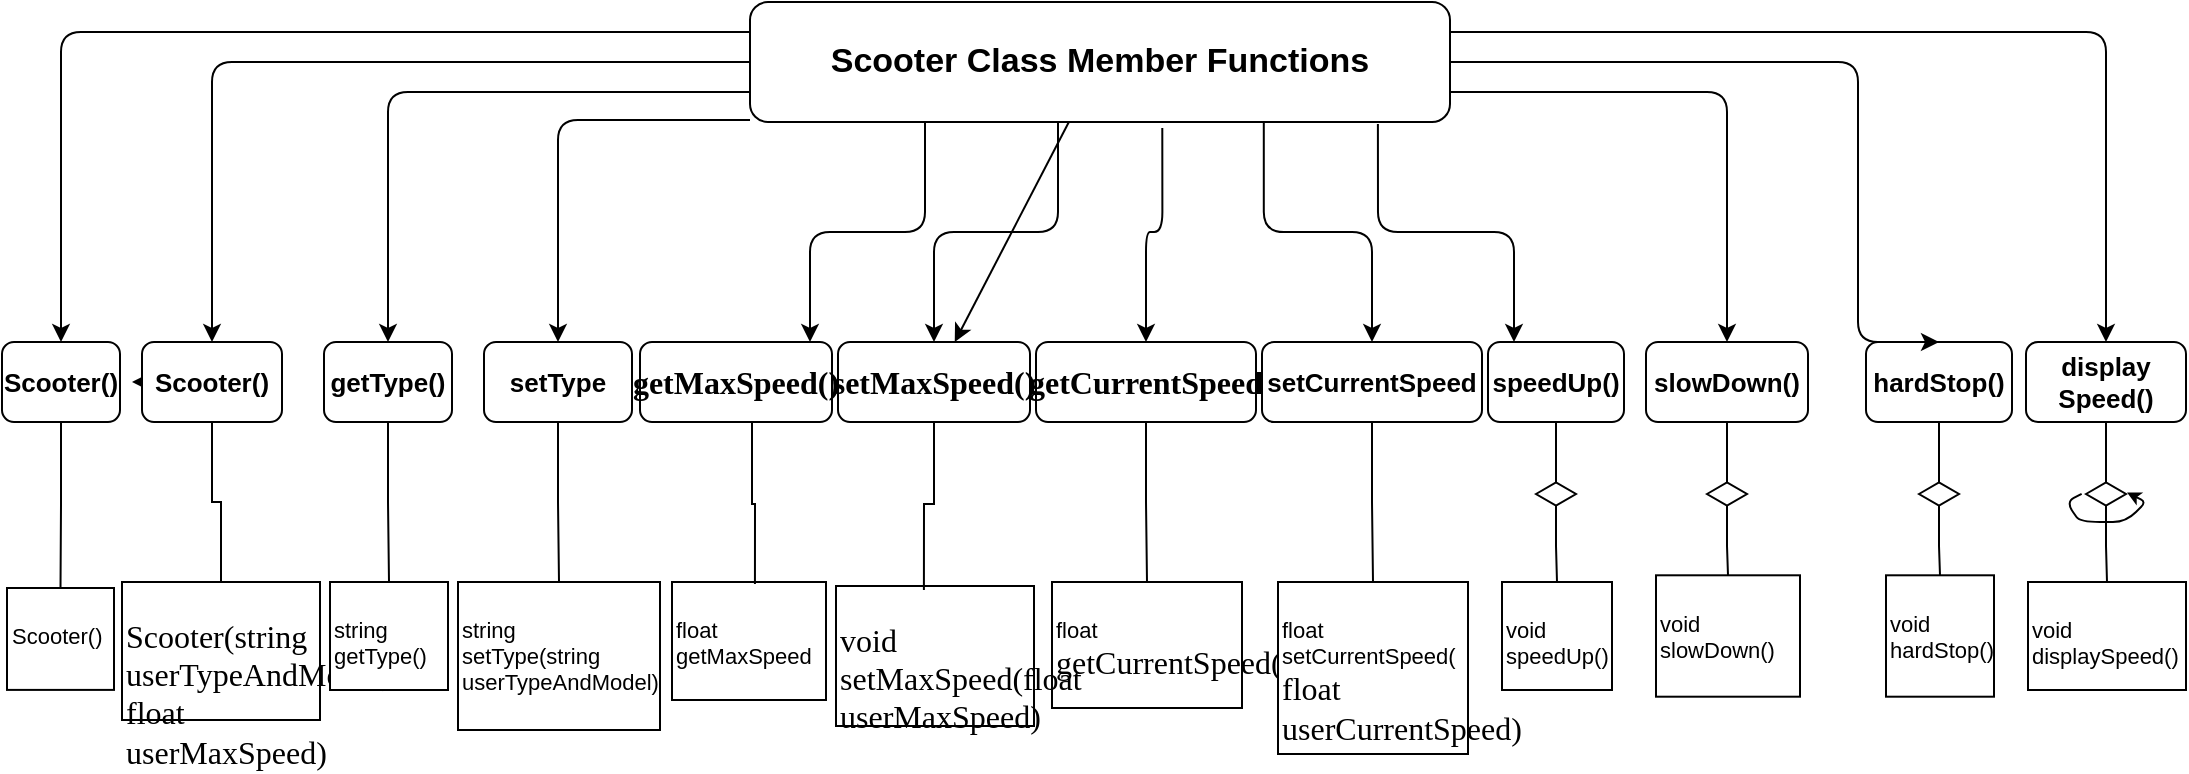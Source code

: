 <mxfile>
    <diagram name="Page-1" id="hHpF1baUSTz2clY-Ota8">
        <mxGraphModel dx="625" dy="656" grid="0" gridSize="1" guides="1" tooltips="1" connect="1" arrows="1" fold="1" page="1" pageScale="1" pageWidth="1100" pageHeight="850" background="#FFFFFF" math="0" shadow="0">
            <root>
                <mxCell id="0"/>
                <mxCell id="1" parent="0"/>
                <mxCell id="58" style="edgeStyle=orthogonalEdgeStyle;html=1;strokeColor=#000000;exitX=0;exitY=0.5;exitDx=0;exitDy=0;entryX=0.5;entryY=0;entryDx=0;entryDy=0;" parent="1" source="AFJ6fUOBSR2v7E0Lf3oa-3" target="11" edge="1">
                    <mxGeometry relative="1" as="geometry">
                        <mxPoint x="366" y="64" as="sourcePoint"/>
                        <mxPoint x="116" y="164" as="targetPoint"/>
                    </mxGeometry>
                </mxCell>
                <mxCell id="60" style="edgeStyle=orthogonalEdgeStyle;html=1;strokeColor=#000000;exitX=0.897;exitY=1.017;exitDx=0;exitDy=0;exitPerimeter=0;" parent="1" source="AFJ6fUOBSR2v7E0Lf3oa-3" target="41" edge="1">
                    <mxGeometry relative="1" as="geometry">
                        <mxPoint x="727" y="139" as="sourcePoint"/>
                        <Array as="points">
                            <mxPoint x="689" y="145"/>
                            <mxPoint x="757" y="145"/>
                        </Array>
                    </mxGeometry>
                </mxCell>
                <mxCell id="61" style="edgeStyle=orthogonalEdgeStyle;html=1;exitX=0;exitY=0.75;exitDx=0;exitDy=0;strokeColor=#000000;entryX=0.5;entryY=0;entryDx=0;entryDy=0;" parent="1" source="AFJ6fUOBSR2v7E0Lf3oa-3" target="27" edge="1">
                    <mxGeometry relative="1" as="geometry"/>
                </mxCell>
                <mxCell id="62" style="edgeStyle=orthogonalEdgeStyle;html=1;strokeColor=#000000;" parent="1" source="AFJ6fUOBSR2v7E0Lf3oa-3" target="47" edge="1">
                    <mxGeometry relative="1" as="geometry">
                        <mxPoint x="418" y="110" as="sourcePoint"/>
                        <Array as="points">
                            <mxPoint x="279" y="89"/>
                        </Array>
                    </mxGeometry>
                </mxCell>
                <mxCell id="63" style="edgeStyle=orthogonalEdgeStyle;html=1;exitX=0.589;exitY=1.05;exitDx=0;exitDy=0;strokeColor=#000000;exitPerimeter=0;" parent="1" source="AFJ6fUOBSR2v7E0Lf3oa-3" target="35" edge="1">
                    <mxGeometry relative="1" as="geometry"/>
                </mxCell>
                <mxCell id="119" value="" style="edgeStyle=none;html=1;" edge="1" parent="1" source="AFJ6fUOBSR2v7E0Lf3oa-3" target="113">
                    <mxGeometry relative="1" as="geometry"/>
                </mxCell>
                <mxCell id="AFJ6fUOBSR2v7E0Lf3oa-3" value="&lt;p class=&quot;MsoNormal&quot; style=&quot;font-size: 17px;&quot;&gt;Scooter Class Member Functions&lt;/p&gt;" style="rounded=1;whiteSpace=wrap;html=1;fillStyle=auto;strokeColor=#000000;fontColor=#000000;fillColor=#ffffff;fontSize=17;fontStyle=1" parent="1" vertex="1">
                    <mxGeometry x="375" y="30" width="350" height="60" as="geometry"/>
                </mxCell>
                <mxCell id="10" style="rounded=0;orthogonalLoop=1;jettySize=auto;html=1;fontSize=17;fontColor=#000000;startArrow=none;edgeStyle=orthogonalEdgeStyle;startFill=0;endArrow=none;endFill=0;strokeColor=#000000;" parent="1" source="11" target="12" edge="1">
                    <mxGeometry relative="1" as="geometry">
                        <mxPoint x="105.5" y="282" as="sourcePoint"/>
                    </mxGeometry>
                </mxCell>
                <mxCell id="79" value="" style="edgeStyle=none;html=1;" parent="1" source="11" edge="1">
                    <mxGeometry relative="1" as="geometry">
                        <mxPoint x="66" y="220" as="targetPoint"/>
                    </mxGeometry>
                </mxCell>
                <mxCell id="11" value="Scooter()" style="rounded=1;whiteSpace=wrap;html=1;fillStyle=auto;strokeColor=#000000;fontColor=#000000;fillColor=#ffffff;fontSize=13;fontStyle=1" parent="1" vertex="1">
                    <mxGeometry x="71" y="200" width="70" height="40" as="geometry"/>
                </mxCell>
                <mxCell id="12" value="&lt;p class=&quot;MsoNormal&quot;&gt;&lt;/p&gt;&lt;span class=&quot;notion-enable-hover&quot;&gt;&lt;span style=&quot;font-size:12.0pt;font-family:Consolas;mso-fareast-font-family:&amp;quot;Times New Roman&amp;quot;;&lt;br/&gt;mso-bidi-font-family:&amp;quot;Times New Roman&amp;quot;;mso-ansi-language:EN-US;mso-fareast-language:&lt;br/&gt;EN-US;mso-bidi-language:AR-SA&quot;&gt;Scooter(string userTypeAndModel, float&lt;br/&gt;userMaxSpeed)&lt;/span&gt;&lt;/span&gt;&lt;span&gt;&lt;br&gt;&lt;/span&gt;" style="rounded=0;whiteSpace=wrap;html=1;fillStyle=auto;strokeColor=#000000;fontSize=11;fontColor=#000000;fillColor=#ffffff;align=left;verticalAlign=top;" parent="1" vertex="1">
                    <mxGeometry x="61" y="320" width="99" height="69" as="geometry"/>
                </mxCell>
                <mxCell id="26" style="rounded=0;orthogonalLoop=1;jettySize=auto;html=1;fontSize=17;fontColor=#000000;startArrow=none;edgeStyle=orthogonalEdgeStyle;startFill=0;endArrow=none;endFill=0;strokeColor=#000000;" parent="1" source="27" target="28" edge="1">
                    <mxGeometry relative="1" as="geometry">
                        <mxPoint x="194" y="282" as="sourcePoint"/>
                    </mxGeometry>
                </mxCell>
                <mxCell id="27" value="getType()" style="rounded=1;whiteSpace=wrap;html=1;fillStyle=auto;strokeColor=#000000;fontColor=#000000;fillColor=#ffffff;fontSize=13;fontStyle=1" parent="1" vertex="1">
                    <mxGeometry x="162" y="200" width="64" height="40" as="geometry"/>
                </mxCell>
                <mxCell id="28" value="&lt;p class=&quot;MsoNormal&quot;&gt;&lt;/p&gt;string&lt;br&gt;&lt;span&gt;getType()&lt;br&gt;&lt;/span&gt;" style="rounded=0;whiteSpace=wrap;html=1;fillStyle=auto;strokeColor=#000000;fontSize=11;fontColor=#000000;fillColor=#ffffff;align=left;verticalAlign=top;" parent="1" vertex="1">
                    <mxGeometry x="165" y="320" width="59" height="54" as="geometry"/>
                </mxCell>
                <mxCell id="34" style="rounded=0;orthogonalLoop=1;jettySize=auto;html=1;exitX=0.5;exitY=1;exitDx=0;exitDy=0;fontSize=17;fontColor=#000000;startArrow=none;edgeStyle=orthogonalEdgeStyle;startFill=0;endArrow=none;endFill=0;strokeColor=#000000;" parent="1" source="35" target="36" edge="1">
                    <mxGeometry relative="1" as="geometry">
                        <mxPoint x="573" y="282" as="sourcePoint"/>
                    </mxGeometry>
                </mxCell>
                <mxCell id="35" value="&lt;span style=&quot;font-size:12.0pt;font-family:&amp;quot;Times New Roman&amp;quot;,serif;&lt;br/&gt;mso-fareast-font-family:&amp;quot;Times New Roman&amp;quot;;mso-ansi-language:EN-US;mso-fareast-language:&lt;br/&gt;EN-US;mso-bidi-language:AR-SA&quot;&gt;getCurrentSpeed&lt;/span&gt;" style="rounded=1;whiteSpace=wrap;html=1;fillStyle=auto;strokeColor=#000000;fontColor=#000000;fillColor=#ffffff;fontSize=13;fontStyle=1" parent="1" vertex="1">
                    <mxGeometry x="518" y="200" width="110" height="40" as="geometry"/>
                </mxCell>
                <mxCell id="36" value="&lt;p class=&quot;MsoNormal&quot;&gt;&lt;/p&gt;float&lt;br&gt;&lt;span style=&quot;font-size:12.0pt;font-family:&amp;quot;Times New Roman&amp;quot;,serif;&lt;br/&gt;mso-fareast-font-family:&amp;quot;Times New Roman&amp;quot;;mso-ansi-language:EN-US;mso-fareast-language:&lt;br/&gt;EN-US;mso-bidi-language:AR-SA&quot;&gt;getCurrentSpeed()&lt;/span&gt;&lt;span&gt;&lt;br&gt;&lt;/span&gt;" style="rounded=0;whiteSpace=wrap;html=1;fillStyle=auto;strokeColor=#000000;fontSize=11;fontColor=#000000;fillColor=#ffffff;align=left;verticalAlign=top;" parent="1" vertex="1">
                    <mxGeometry x="526" y="320" width="95" height="63" as="geometry"/>
                </mxCell>
                <mxCell id="40" style="rounded=0;orthogonalLoop=1;jettySize=auto;html=1;exitX=0.5;exitY=1;exitDx=0;exitDy=0;fontSize=17;fontColor=#000000;startArrow=none;edgeStyle=orthogonalEdgeStyle;startFill=0;endArrow=none;endFill=0;strokeColor=#000000;" parent="1" source="45" target="42" edge="1">
                    <mxGeometry relative="1" as="geometry"/>
                </mxCell>
                <mxCell id="41" value="speedUp()" style="rounded=1;whiteSpace=wrap;html=1;fillStyle=auto;strokeColor=#000000;fontColor=#000000;fillColor=#ffffff;fontSize=13;fontStyle=1" parent="1" vertex="1">
                    <mxGeometry x="744" y="200" width="68" height="40" as="geometry"/>
                </mxCell>
                <mxCell id="42" value="&lt;p class=&quot;MsoNormal&quot;&gt;&lt;/p&gt;void&lt;br&gt;&lt;span&gt;speedUp&lt;/span&gt;()&lt;span&gt;&lt;br&gt;&lt;/span&gt;" style="rounded=0;whiteSpace=wrap;html=1;fillStyle=auto;strokeColor=#000000;fontSize=11;fontColor=#000000;fillColor=#ffffff;align=left;verticalAlign=top;" parent="1" vertex="1">
                    <mxGeometry x="751" y="320" width="55" height="54" as="geometry"/>
                </mxCell>
                <mxCell id="44" value="" style="rounded=0;orthogonalLoop=1;jettySize=auto;html=1;exitX=0.5;exitY=1;exitDx=0;exitDy=0;fontSize=17;fontColor=#000000;endArrow=none;edgeStyle=orthogonalEdgeStyle;startArrow=none;startFill=0;endFill=0;strokeColor=#000000;" parent="1" source="41" target="45" edge="1">
                    <mxGeometry relative="1" as="geometry">
                        <mxPoint x="830" y="240" as="sourcePoint"/>
                        <mxPoint x="839" y="320" as="targetPoint"/>
                    </mxGeometry>
                </mxCell>
                <mxCell id="45" value="" style="html=1;whiteSpace=wrap;aspect=fixed;shape=isoRectangle;fillStyle=auto;strokeColor=#000000;fontSize=17;fontColor=#000000;fillColor=#ffffff;" parent="1" vertex="1">
                    <mxGeometry x="768" y="270" width="20" height="12" as="geometry"/>
                </mxCell>
                <mxCell id="46" style="rounded=0;orthogonalLoop=1;jettySize=auto;html=1;fontSize=17;fontColor=#000000;startArrow=none;edgeStyle=orthogonalEdgeStyle;startFill=0;endArrow=none;endFill=0;strokeColor=#000000;" parent="1" source="47" target="48" edge="1">
                    <mxGeometry relative="1" as="geometry">
                        <mxPoint x="279" y="282" as="sourcePoint"/>
                    </mxGeometry>
                </mxCell>
                <mxCell id="47" value="setType&lt;br&gt;" style="rounded=1;whiteSpace=wrap;html=1;fillStyle=auto;strokeColor=#000000;fontColor=#000000;fillColor=#ffffff;fontSize=13;fontStyle=1" parent="1" vertex="1">
                    <mxGeometry x="242" y="200" width="74" height="40" as="geometry"/>
                </mxCell>
                <mxCell id="48" value="&lt;p class=&quot;MsoNormal&quot;&gt;&lt;/p&gt;string&lt;br&gt;&lt;span class=&quot;notion-enable-hover&quot;&gt;&lt;span&gt;setType(string userTypeAndModel)&lt;/span&gt;&lt;/span&gt;&lt;span&gt;&lt;br&gt;&lt;/span&gt;" style="rounded=0;whiteSpace=wrap;html=1;fillStyle=auto;strokeColor=#000000;fontSize=11;fontColor=#000000;fillColor=#ffffff;align=left;verticalAlign=top;" parent="1" vertex="1">
                    <mxGeometry x="229" y="320" width="101" height="74" as="geometry"/>
                </mxCell>
                <mxCell id="65" style="edgeStyle=orthogonalEdgeStyle;html=1;exitX=0;exitY=0.25;exitDx=0;exitDy=0;entryX=0.5;entryY=0;entryDx=0;entryDy=0;strokeColor=#000000;" parent="1" source="AFJ6fUOBSR2v7E0Lf3oa-3" target="67" edge="1">
                    <mxGeometry relative="1" as="geometry">
                        <mxPoint x="245" y="45" as="sourcePoint"/>
                    </mxGeometry>
                </mxCell>
                <mxCell id="67" value="Scooter()" style="rounded=1;whiteSpace=wrap;html=1;fillStyle=auto;strokeColor=#000000;fontColor=#000000;fillColor=#ffffff;fontSize=13;fontStyle=1" parent="1" vertex="1">
                    <mxGeometry x="1" y="200" width="59" height="40" as="geometry"/>
                </mxCell>
                <mxCell id="68" value="&lt;p class=&quot;MsoNormal&quot;&gt;&lt;/p&gt;Scooter()&lt;span&gt;&lt;br&gt;&lt;/span&gt;" style="rounded=0;whiteSpace=wrap;html=1;fillStyle=auto;strokeColor=#000000;fontSize=11;fontColor=#000000;fillColor=#ffffff;align=left;verticalAlign=top;" parent="1" vertex="1">
                    <mxGeometry x="3.5" y="323" width="53.5" height="50.95" as="geometry"/>
                </mxCell>
                <mxCell id="70" value="" style="rounded=0;orthogonalLoop=1;jettySize=auto;html=1;exitX=0.5;exitY=1;exitDx=0;exitDy=0;fontSize=17;fontColor=#000000;endArrow=none;edgeStyle=orthogonalEdgeStyle;startArrow=none;startFill=0;endFill=0;strokeColor=#000000;entryX=0.5;entryY=0;entryDx=0;entryDy=0;" parent="1" source="67" target="68" edge="1">
                    <mxGeometry relative="1" as="geometry">
                        <mxPoint x="115.5" y="240" as="sourcePoint"/>
                        <mxPoint x="30.5" y="270" as="targetPoint"/>
                    </mxGeometry>
                </mxCell>
                <mxCell id="72" style="edgeStyle=orthogonalEdgeStyle;html=1;exitX=1;exitY=0.25;exitDx=0;exitDy=0;strokeColor=#000000;" parent="1" target="74" edge="1" source="AFJ6fUOBSR2v7E0Lf3oa-3">
                    <mxGeometry relative="1" as="geometry">
                        <mxPoint x="862" y="45" as="sourcePoint"/>
                    </mxGeometry>
                </mxCell>
                <mxCell id="73" style="rounded=0;orthogonalLoop=1;jettySize=auto;html=1;exitX=0.5;exitY=1;exitDx=0;exitDy=0;fontSize=17;fontColor=#000000;startArrow=none;edgeStyle=orthogonalEdgeStyle;startFill=0;endArrow=none;endFill=0;strokeColor=#000000;" parent="1" source="78" target="75" edge="1">
                    <mxGeometry relative="1" as="geometry"/>
                </mxCell>
                <mxCell id="74" value="display&lt;br&gt;Speed()" style="rounded=1;whiteSpace=wrap;html=1;fillStyle=auto;strokeColor=#000000;fontColor=#000000;fillColor=#ffffff;fontSize=13;fontStyle=1" parent="1" vertex="1">
                    <mxGeometry x="1013" y="200" width="80" height="40" as="geometry"/>
                </mxCell>
                <mxCell id="75" value="&lt;p class=&quot;MsoNormal&quot;&gt;&lt;/p&gt;void&lt;br&gt;displaySpeed()&lt;span&gt;&lt;br&gt;&lt;/span&gt;" style="rounded=0;whiteSpace=wrap;html=1;fillStyle=auto;strokeColor=#000000;fontSize=11;fontColor=#000000;fillColor=#ffffff;align=left;verticalAlign=top;" parent="1" vertex="1">
                    <mxGeometry x="1014" y="320" width="79" height="54" as="geometry"/>
                </mxCell>
                <mxCell id="76" value="" style="endArrow=classic;html=1;rounded=1;strokeWidth=1;fontSize=17;fontColor=#000000;startSize=6;endSize=4;entryX=1.026;entryY=0.435;entryDx=0;entryDy=0;entryPerimeter=0;exitX=-0.109;exitY=0.496;exitDx=0;exitDy=0;exitPerimeter=0;strokeColor=#000000;" parent="1" source="78" target="78" edge="1">
                    <mxGeometry width="50" height="50" relative="1" as="geometry">
                        <mxPoint x="1013" y="290" as="sourcePoint"/>
                        <mxPoint x="1103" y="270" as="targetPoint"/>
                        <Array as="points">
                            <mxPoint x="1033" y="280"/>
                            <mxPoint x="1040" y="290"/>
                            <mxPoint x="1063" y="290"/>
                            <mxPoint x="1073" y="280"/>
                        </Array>
                    </mxGeometry>
                </mxCell>
                <mxCell id="77" value="" style="rounded=0;orthogonalLoop=1;jettySize=auto;html=1;exitX=0.5;exitY=1;exitDx=0;exitDy=0;fontSize=17;fontColor=#000000;endArrow=none;edgeStyle=orthogonalEdgeStyle;startArrow=none;startFill=0;endFill=0;strokeColor=#000000;" parent="1" source="74" target="78" edge="1">
                    <mxGeometry relative="1" as="geometry">
                        <mxPoint x="1105" y="240" as="sourcePoint"/>
                        <mxPoint x="1114" y="320" as="targetPoint"/>
                    </mxGeometry>
                </mxCell>
                <mxCell id="78" value="" style="html=1;whiteSpace=wrap;aspect=fixed;shape=isoRectangle;fillStyle=auto;strokeColor=#000000;fontSize=17;fontColor=#000000;fillColor=#ffffff;" parent="1" vertex="1">
                    <mxGeometry x="1043" y="270" width="20" height="12" as="geometry"/>
                </mxCell>
                <mxCell id="93" style="edgeStyle=orthogonalEdgeStyle;html=1;strokeColor=#000000;exitX=0.25;exitY=1;exitDx=0;exitDy=0;" parent="1" source="AFJ6fUOBSR2v7E0Lf3oa-3" target="94" edge="1">
                    <mxGeometry relative="1" as="geometry">
                        <mxPoint x="539" y="141" as="sourcePoint"/>
                        <Array as="points">
                            <mxPoint x="463" y="145"/>
                            <mxPoint x="405" y="145"/>
                        </Array>
                    </mxGeometry>
                </mxCell>
                <mxCell id="94" value="&lt;span class=&quot;notion-enable-hover&quot;&gt;&lt;span style=&quot;font-size:12.0pt;font-family:Consolas;mso-fareast-font-family:&amp;quot;Times New Roman&amp;quot;;&lt;br/&gt;mso-bidi-font-family:&amp;quot;Times New Roman&amp;quot;;mso-ansi-language:EN-US;mso-fareast-language:&lt;br/&gt;EN-US;mso-bidi-language:AR-SA&quot;&gt;getMaxSpeed()&lt;br&gt;&lt;/span&gt;&lt;/span&gt;" style="rounded=1;whiteSpace=wrap;html=1;fillStyle=auto;strokeColor=#000000;fontColor=#000000;fillColor=#ffffff;fontSize=13;fontStyle=1" parent="1" vertex="1">
                    <mxGeometry x="320" y="200" width="96" height="40" as="geometry"/>
                </mxCell>
                <mxCell id="96" value="&lt;p class=&quot;MsoNormal&quot;&gt;&lt;/p&gt;float&lt;br&gt;getMaxSpeed" style="rounded=0;whiteSpace=wrap;html=1;fillStyle=auto;strokeColor=#000000;fontSize=11;fontColor=#000000;fillColor=#ffffff;align=left;verticalAlign=top;" parent="1" vertex="1">
                    <mxGeometry x="336" y="320" width="77" height="59" as="geometry"/>
                </mxCell>
                <mxCell id="107" style="rounded=0;orthogonalLoop=1;jettySize=auto;html=1;exitX=0.5;exitY=1;exitDx=0;exitDy=0;fontSize=17;fontColor=#000000;startArrow=none;edgeStyle=orthogonalEdgeStyle;startFill=0;endArrow=none;endFill=0;strokeColor=#000000;" parent="1" source="94" edge="1">
                    <mxGeometry relative="1" as="geometry">
                        <mxPoint x="377.471" y="321" as="targetPoint"/>
                        <mxPoint x="377" y="283" as="sourcePoint"/>
                        <Array as="points">
                            <mxPoint x="376" y="281"/>
                            <mxPoint x="378" y="281"/>
                        </Array>
                    </mxGeometry>
                </mxCell>
                <mxCell id="112" style="edgeStyle=orthogonalEdgeStyle;html=1;strokeColor=#000000;exitX=0.44;exitY=1;exitDx=0;exitDy=0;exitPerimeter=0;" parent="1" source="AFJ6fUOBSR2v7E0Lf3oa-3" target="113" edge="1">
                    <mxGeometry relative="1" as="geometry">
                        <mxPoint x="631.3" y="90.36" as="sourcePoint"/>
                        <mxPoint x="595.059" y="200" as="targetPoint"/>
                    </mxGeometry>
                </mxCell>
                <mxCell id="113" value="&lt;span style=&quot;font-size:12.0pt;font-family:&amp;quot;Times New Roman&amp;quot;,serif;&lt;br/&gt;mso-fareast-font-family:&amp;quot;Times New Roman&amp;quot;;mso-ansi-language:EN-US;mso-fareast-language:&lt;br/&gt;EN-US;mso-bidi-language:AR-SA&quot;&gt;setMaxSpeed()&lt;/span&gt;" style="rounded=1;whiteSpace=wrap;html=1;fillStyle=auto;strokeColor=#000000;fontColor=#000000;fillColor=#ffffff;fontSize=13;fontStyle=1" parent="1" vertex="1">
                    <mxGeometry x="419" y="200" width="96" height="40" as="geometry"/>
                </mxCell>
                <mxCell id="114" value="&lt;p class=&quot;MsoNormal&quot;&gt;&lt;/p&gt;&lt;span style=&quot;font-size:12.0pt;font-family:&amp;quot;Times New Roman&amp;quot;,serif;&lt;br/&gt;mso-fareast-font-family:&amp;quot;Times New Roman&amp;quot;;mso-ansi-language:EN-US;mso-fareast-language:&lt;br/&gt;EN-US;mso-bidi-language:AR-SA&quot;&gt;void&lt;br&gt;setMaxSpeed(float userMaxSpeed)&lt;/span&gt;" style="rounded=0;whiteSpace=wrap;html=1;fillStyle=auto;strokeColor=#000000;fontSize=11;fontColor=#000000;fillColor=#ffffff;align=left;verticalAlign=top;" parent="1" vertex="1">
                    <mxGeometry x="418" y="322" width="99" height="70" as="geometry"/>
                </mxCell>
                <mxCell id="115" style="rounded=0;orthogonalLoop=1;jettySize=auto;html=1;fontSize=17;fontColor=#000000;startArrow=none;edgeStyle=orthogonalEdgeStyle;startFill=0;endArrow=none;endFill=0;strokeColor=#000000;entryX=0.444;entryY=0.029;entryDx=0;entryDy=0;entryPerimeter=0;" parent="1" source="113" edge="1" target="114">
                    <mxGeometry relative="1" as="geometry">
                        <mxPoint x="468.471" y="321" as="targetPoint"/>
                        <mxPoint x="468" y="283" as="sourcePoint"/>
                    </mxGeometry>
                </mxCell>
                <mxCell id="123" style="edgeStyle=orthogonalEdgeStyle;html=1;strokeColor=#000000;exitX=0.734;exitY=1;exitDx=0;exitDy=0;exitPerimeter=0;" edge="1" target="125" parent="1" source="AFJ6fUOBSR2v7E0Lf3oa-3">
                    <mxGeometry relative="1" as="geometry">
                        <mxPoint x="663" y="87" as="sourcePoint"/>
                    </mxGeometry>
                </mxCell>
                <mxCell id="124" style="rounded=0;orthogonalLoop=1;jettySize=auto;html=1;exitX=0.5;exitY=1;exitDx=0;exitDy=0;fontSize=17;fontColor=#000000;startArrow=none;edgeStyle=orthogonalEdgeStyle;startFill=0;endArrow=none;endFill=0;strokeColor=#000000;" edge="1" source="125" target="126" parent="1">
                    <mxGeometry relative="1" as="geometry">
                        <mxPoint x="686" y="282" as="sourcePoint"/>
                    </mxGeometry>
                </mxCell>
                <mxCell id="125" value="&lt;span&gt;setCurrentSpeed&lt;/span&gt;" style="rounded=1;whiteSpace=wrap;html=1;fillStyle=auto;strokeColor=#000000;fontColor=#000000;fillColor=#ffffff;fontSize=13;fontStyle=1" vertex="1" parent="1">
                    <mxGeometry x="631" y="200" width="110" height="40" as="geometry"/>
                </mxCell>
                <mxCell id="126" value="&lt;p class=&quot;MsoNormal&quot;&gt;&lt;/p&gt;float&lt;br&gt;&lt;span&gt;setCurrentSpeed(&lt;br&gt;&lt;/span&gt;&lt;span style=&quot;font-size:12.0pt;font-family:&amp;quot;Times New Roman&amp;quot;,serif;&lt;br/&gt;mso-fareast-font-family:&amp;quot;Times New Roman&amp;quot;;mso-ansi-language:EN-US;mso-fareast-language:&lt;br/&gt;EN-US;mso-bidi-language:AR-SA&quot;&gt;float userCurrentSpeed)&amp;nbsp;&lt;/span&gt;&lt;span&gt;&lt;br&gt;&lt;/span&gt;" style="rounded=0;whiteSpace=wrap;html=1;fillStyle=auto;strokeColor=#000000;fontSize=11;fontColor=#000000;fillColor=#ffffff;align=left;verticalAlign=top;" vertex="1" parent="1">
                    <mxGeometry x="639" y="320" width="95" height="86" as="geometry"/>
                </mxCell>
                <mxCell id="127" style="rounded=0;orthogonalLoop=1;jettySize=auto;html=1;exitX=0.5;exitY=1;exitDx=0;exitDy=0;fontSize=17;fontColor=#000000;startArrow=none;edgeStyle=orthogonalEdgeStyle;startFill=0;endArrow=none;endFill=0;strokeColor=#000000;" edge="1" source="131" target="129" parent="1">
                    <mxGeometry relative="1" as="geometry"/>
                </mxCell>
                <mxCell id="128" value="slowDown()" style="rounded=1;whiteSpace=wrap;html=1;fillStyle=auto;strokeColor=#000000;fontColor=#000000;fillColor=#ffffff;fontSize=13;fontStyle=1" vertex="1" parent="1">
                    <mxGeometry x="823" y="200" width="81" height="40" as="geometry"/>
                </mxCell>
                <mxCell id="129" value="&lt;p class=&quot;MsoNormal&quot;&gt;&lt;/p&gt;void&lt;br&gt;&lt;span&gt;slowDown&lt;/span&gt;()&lt;span&gt;&lt;br&gt;&lt;/span&gt;" style="rounded=0;whiteSpace=wrap;html=1;fillStyle=auto;strokeColor=#000000;fontSize=11;fontColor=#000000;fillColor=#ffffff;align=left;verticalAlign=top;direction=south;" vertex="1" parent="1">
                    <mxGeometry x="828" y="316.65" width="72" height="60.7" as="geometry"/>
                </mxCell>
                <mxCell id="130" value="" style="rounded=0;orthogonalLoop=1;jettySize=auto;html=1;exitX=0.5;exitY=1;exitDx=0;exitDy=0;fontSize=17;fontColor=#000000;endArrow=none;edgeStyle=orthogonalEdgeStyle;startArrow=none;startFill=0;endFill=0;strokeColor=#000000;" edge="1" source="128" target="131" parent="1">
                    <mxGeometry relative="1" as="geometry">
                        <mxPoint x="915.5" y="240" as="sourcePoint"/>
                        <mxPoint x="924.5" y="320" as="targetPoint"/>
                    </mxGeometry>
                </mxCell>
                <mxCell id="131" value="" style="html=1;whiteSpace=wrap;aspect=fixed;shape=isoRectangle;fillStyle=auto;strokeColor=#000000;fontSize=17;fontColor=#000000;fillColor=#ffffff;" vertex="1" parent="1">
                    <mxGeometry x="853.5" y="270" width="20" height="12" as="geometry"/>
                </mxCell>
                <mxCell id="132" style="edgeStyle=orthogonalEdgeStyle;html=1;exitX=1;exitY=0.75;exitDx=0;exitDy=0;strokeColor=#000000;entryX=0.5;entryY=0;entryDx=0;entryDy=0;" edge="1" target="128" parent="1" source="AFJ6fUOBSR2v7E0Lf3oa-3">
                    <mxGeometry relative="1" as="geometry">
                        <mxPoint x="788.0" y="90" as="sourcePoint"/>
                    </mxGeometry>
                </mxCell>
                <mxCell id="133" style="rounded=0;orthogonalLoop=1;jettySize=auto;html=1;exitX=0.5;exitY=1;exitDx=0;exitDy=0;fontSize=17;fontColor=#000000;startArrow=none;edgeStyle=orthogonalEdgeStyle;startFill=0;endArrow=none;endFill=0;strokeColor=#000000;" edge="1" source="137" target="135" parent="1">
                    <mxGeometry relative="1" as="geometry"/>
                </mxCell>
                <mxCell id="134" value="hardStop()" style="rounded=1;whiteSpace=wrap;html=1;fillStyle=auto;strokeColor=#000000;fontColor=#000000;fillColor=#ffffff;fontSize=13;fontStyle=1" vertex="1" parent="1">
                    <mxGeometry x="933" y="200" width="73" height="40" as="geometry"/>
                </mxCell>
                <mxCell id="135" value="&lt;p class=&quot;MsoNormal&quot;&gt;&lt;/p&gt;void&lt;br&gt;&lt;span&gt;hardStop&lt;/span&gt;()&lt;span&gt;&lt;br&gt;&lt;/span&gt;" style="rounded=0;whiteSpace=wrap;html=1;fillStyle=auto;strokeColor=#000000;fontSize=11;fontColor=#000000;fillColor=#ffffff;align=left;verticalAlign=top;direction=south;" vertex="1" parent="1">
                    <mxGeometry x="943" y="316.65" width="54" height="60.7" as="geometry"/>
                </mxCell>
                <mxCell id="136" value="" style="rounded=0;orthogonalLoop=1;jettySize=auto;html=1;exitX=0.5;exitY=1;exitDx=0;exitDy=0;fontSize=17;fontColor=#000000;endArrow=none;edgeStyle=orthogonalEdgeStyle;startArrow=none;startFill=0;endFill=0;strokeColor=#000000;" edge="1" source="134" target="137" parent="1">
                    <mxGeometry relative="1" as="geometry">
                        <mxPoint x="1021.5" y="240" as="sourcePoint"/>
                        <mxPoint x="1030.5" y="320" as="targetPoint"/>
                    </mxGeometry>
                </mxCell>
                <mxCell id="137" value="" style="html=1;whiteSpace=wrap;aspect=fixed;shape=isoRectangle;fillStyle=auto;strokeColor=#000000;fontSize=17;fontColor=#000000;fillColor=#ffffff;" vertex="1" parent="1">
                    <mxGeometry x="959.5" y="270" width="20" height="12" as="geometry"/>
                </mxCell>
                <mxCell id="138" style="edgeStyle=orthogonalEdgeStyle;html=1;exitX=1;exitY=0.5;exitDx=0;exitDy=0;strokeColor=#000000;entryX=0.5;entryY=0;entryDx=0;entryDy=0;" edge="1" target="134" parent="1" source="AFJ6fUOBSR2v7E0Lf3oa-3">
                    <mxGeometry relative="1" as="geometry">
                        <mxPoint x="810" y="90" as="sourcePoint"/>
                        <Array as="points">
                            <mxPoint x="929" y="60"/>
                            <mxPoint x="929" y="200"/>
                        </Array>
                    </mxGeometry>
                </mxCell>
            </root>
        </mxGraphModel>
    </diagram>
</mxfile>